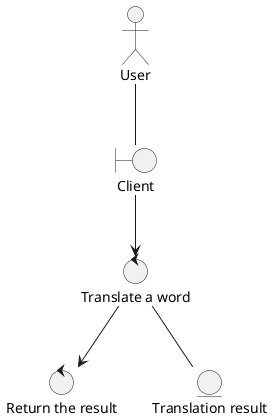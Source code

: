 @startuml DictionaryLookup

actor User
boundary Client
control "Translate a word" as DictionaryLookup
' control "Translate a word by specifying the part of speech" as DiciotnaryLookupWithPos
control "Return the result" as ReturnResponse
entity "Translation result" as TranslationResult

User -- Client
Client --> DictionaryLookup
DictionaryLookup --> ReturnResponse
DictionaryLookup -- TranslationResult

@enduml
